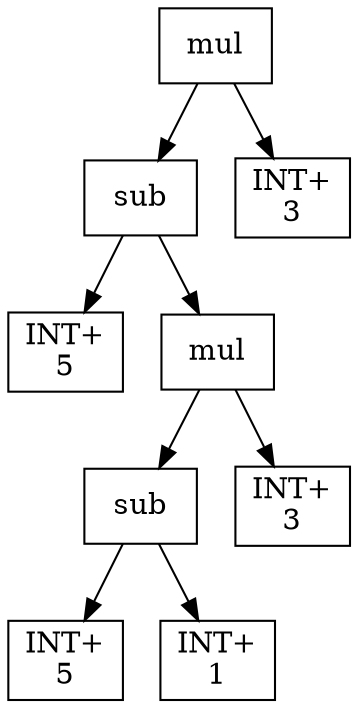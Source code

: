 digraph expr {
  node [shape=box];
  n1 [label="mul"];
  n2 [label="sub"];
  n3 [label="INT+\n5"];
  n4 [label="mul"];
  n5 [label="sub"];
  n6 [label="INT+\n5"];
  n7 [label="INT+\n1"];
  n5 -> n6;
  n5 -> n7;
  n8 [label="INT+\n3"];
  n4 -> n5;
  n4 -> n8;
  n2 -> n3;
  n2 -> n4;
  n9 [label="INT+\n3"];
  n1 -> n2;
  n1 -> n9;
}
